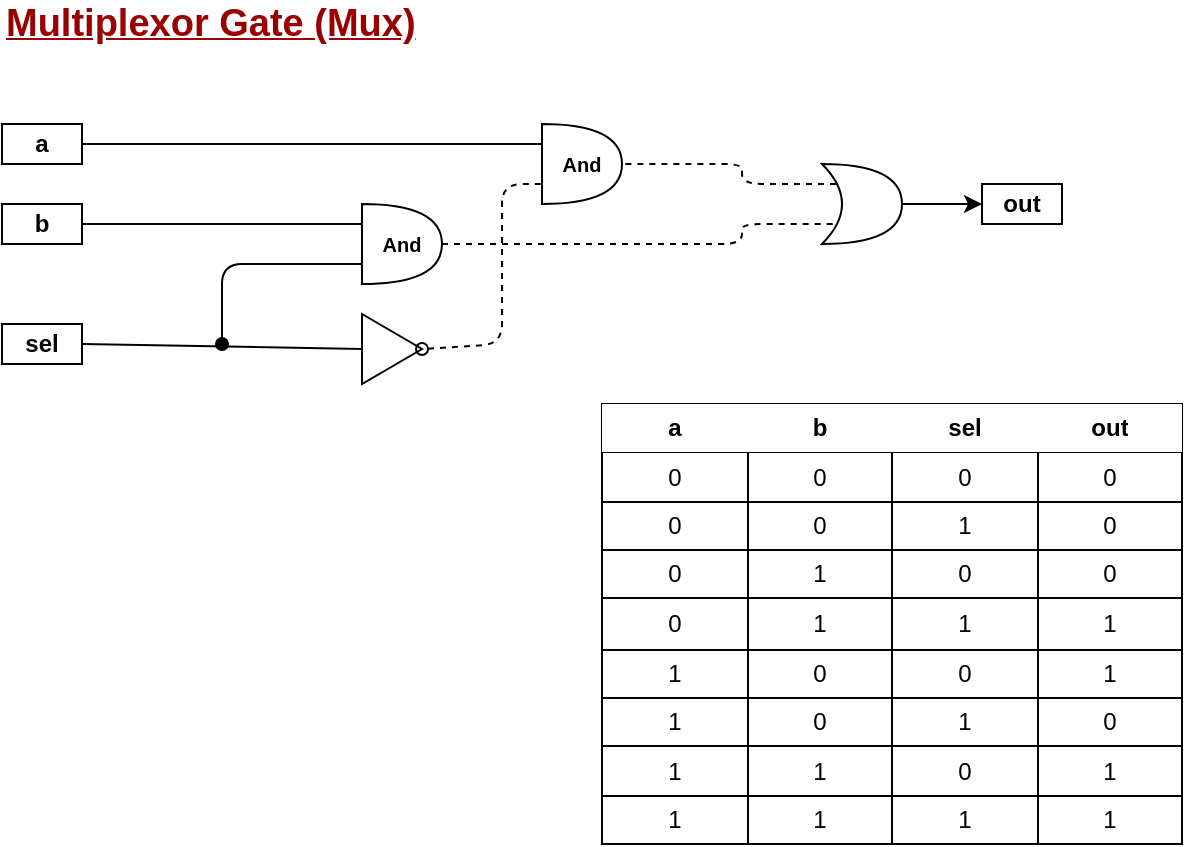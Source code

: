 <mxfile version="13.6.9" type="device"><diagram id="LldZWMk7PN8Wgk3nxQnE" name="Page-1"><mxGraphModel dx="764" dy="724" grid="1" gridSize="10" guides="1" tooltips="1" connect="1" arrows="1" fold="1" page="1" pageScale="1" pageWidth="850" pageHeight="1100" math="0" shadow="0"><root><mxCell id="0"/><mxCell id="1" parent="0"/><mxCell id="DZM9gzhBgiILkKZjSLnA-1" value="&lt;b&gt;a&lt;/b&gt;" style="text;html=1;fillColor=none;align=center;verticalAlign=middle;whiteSpace=wrap;rounded=0;strokeColor=#000000;" parent="1" vertex="1"><mxGeometry x="150" y="340" width="40" height="20" as="geometry"/></mxCell><mxCell id="DZM9gzhBgiILkKZjSLnA-2" value="&lt;b&gt;b&lt;/b&gt;" style="text;html=1;fillColor=none;align=center;verticalAlign=middle;whiteSpace=wrap;rounded=0;strokeColor=#000000;" parent="1" vertex="1"><mxGeometry x="150" y="380" width="40" height="20" as="geometry"/></mxCell><mxCell id="DZM9gzhBgiILkKZjSLnA-3" value="&lt;b&gt;sel&lt;/b&gt;" style="text;html=1;fillColor=none;align=center;verticalAlign=middle;whiteSpace=wrap;rounded=0;strokeColor=#000000;" parent="1" vertex="1"><mxGeometry x="150" y="440" width="40" height="20" as="geometry"/></mxCell><mxCell id="DZM9gzhBgiILkKZjSLnA-4" value="" style="endArrow=none;html=1;exitX=1;exitY=0.5;exitDx=0;exitDy=0;entryX=0;entryY=0.5;entryDx=0;entryDy=0;" parent="1" source="DZM9gzhBgiILkKZjSLnA-3" target="DZM9gzhBgiILkKZjSLnA-5" edge="1"><mxGeometry width="50" height="50" relative="1" as="geometry"><mxPoint x="370" y="420" as="sourcePoint"/><mxPoint x="220" y="450" as="targetPoint"/></mxGeometry></mxCell><mxCell id="DZM9gzhBgiILkKZjSLnA-5" value="" style="triangle;whiteSpace=wrap;html=1;" parent="1" vertex="1"><mxGeometry x="330" y="435" width="30" height="35" as="geometry"/></mxCell><mxCell id="DZM9gzhBgiILkKZjSLnA-6" value="" style="endArrow=none;html=1;entryX=0;entryY=0.25;entryDx=0;entryDy=0;entryPerimeter=0;" parent="1" target="DZM9gzhBgiILkKZjSLnA-8" edge="1"><mxGeometry width="50" height="50" relative="1" as="geometry"><mxPoint x="190" y="390" as="sourcePoint"/><mxPoint x="330" y="420" as="targetPoint"/></mxGeometry></mxCell><mxCell id="DZM9gzhBgiILkKZjSLnA-7" value="" style="endArrow=none;html=1;exitX=1;exitY=0.5;exitDx=0;exitDy=0;dashed=1;startArrow=oval;startFill=0;" parent="1" source="DZM9gzhBgiILkKZjSLnA-5" edge="1"><mxGeometry width="50" height="50" relative="1" as="geometry"><mxPoint x="370" y="420" as="sourcePoint"/><mxPoint x="420" y="370" as="targetPoint"/><Array as="points"><mxPoint x="400" y="450"/><mxPoint x="400" y="370"/></Array></mxGeometry></mxCell><mxCell id="DZM9gzhBgiILkKZjSLnA-8" value="&lt;font size=&quot;1&quot;&gt;&lt;b&gt;And&lt;/b&gt;&lt;/font&gt;" style="shape=or;whiteSpace=wrap;html=1;" parent="1" vertex="1"><mxGeometry x="330" y="380" width="40" height="40" as="geometry"/></mxCell><mxCell id="DZM9gzhBgiILkKZjSLnA-9" value="" style="endArrow=none;html=1;startArrow=oval;startFill=1;entryX=0;entryY=0.75;entryDx=0;entryDy=0;entryPerimeter=0;" parent="1" target="DZM9gzhBgiILkKZjSLnA-8" edge="1"><mxGeometry width="50" height="50" relative="1" as="geometry"><mxPoint x="260" y="450" as="sourcePoint"/><mxPoint x="260" y="400" as="targetPoint"/><Array as="points"><mxPoint x="260" y="410"/></Array></mxGeometry></mxCell><mxCell id="DZM9gzhBgiILkKZjSLnA-10" value="&lt;font size=&quot;1&quot;&gt;&lt;b&gt;And&lt;/b&gt;&lt;/font&gt;" style="shape=or;whiteSpace=wrap;html=1;" parent="1" vertex="1"><mxGeometry x="420" y="340" width="40" height="40" as="geometry"/></mxCell><mxCell id="DZM9gzhBgiILkKZjSLnA-11" value="" style="endArrow=none;html=1;" parent="1" source="DZM9gzhBgiILkKZjSLnA-1" edge="1"><mxGeometry width="50" height="50" relative="1" as="geometry"><mxPoint x="370" y="420" as="sourcePoint"/><mxPoint x="420" y="350" as="targetPoint"/></mxGeometry></mxCell><mxCell id="DZM9gzhBgiILkKZjSLnA-12" value="" style="endArrow=none;html=1;entryX=1;entryY=0.5;entryDx=0;entryDy=0;entryPerimeter=0;dashed=1;exitX=0.175;exitY=0.25;exitDx=0;exitDy=0;exitPerimeter=0;" parent="1" source="DZM9gzhBgiILkKZjSLnA-15" target="DZM9gzhBgiILkKZjSLnA-10" edge="1"><mxGeometry width="50" height="50" relative="1" as="geometry"><mxPoint x="530" y="360" as="sourcePoint"/><mxPoint x="420" y="370" as="targetPoint"/><Array as="points"><mxPoint x="520" y="370"/><mxPoint x="520" y="360"/></Array></mxGeometry></mxCell><mxCell id="DZM9gzhBgiILkKZjSLnA-13" value="" style="endArrow=none;html=1;exitX=1;exitY=0.5;exitDx=0;exitDy=0;exitPerimeter=0;entryX=0.175;entryY=0.75;entryDx=0;entryDy=0;entryPerimeter=0;dashed=1;" parent="1" source="DZM9gzhBgiILkKZjSLnA-8" target="DZM9gzhBgiILkKZjSLnA-15" edge="1"><mxGeometry width="50" height="50" relative="1" as="geometry"><mxPoint x="370" y="420" as="sourcePoint"/><mxPoint x="470" y="380" as="targetPoint"/><Array as="points"><mxPoint x="520" y="400"/><mxPoint x="520" y="390"/></Array></mxGeometry></mxCell><mxCell id="DZM9gzhBgiILkKZjSLnA-15" value="" style="shape=xor;whiteSpace=wrap;html=1;" parent="1" vertex="1"><mxGeometry x="560" y="360" width="40" height="40" as="geometry"/></mxCell><mxCell id="DZM9gzhBgiILkKZjSLnA-16" value="" style="endArrow=none;html=1;entryX=1;entryY=0.5;entryDx=0;entryDy=0;entryPerimeter=0;startArrow=classic;startFill=1;" parent="1" target="DZM9gzhBgiILkKZjSLnA-15" edge="1"><mxGeometry width="50" height="50" relative="1" as="geometry"><mxPoint x="640" y="380" as="sourcePoint"/><mxPoint x="420" y="370" as="targetPoint"/></mxGeometry></mxCell><mxCell id="DZM9gzhBgiILkKZjSLnA-62" value="" style="shape=table;html=1;whiteSpace=wrap;startSize=0;container=1;collapsible=0;childLayout=tableLayout;" parent="1" vertex="1"><mxGeometry x="450" y="480" width="290" height="220" as="geometry"/></mxCell><mxCell id="DZM9gzhBgiILkKZjSLnA-63" value="" style="shape=partialRectangle;html=1;whiteSpace=wrap;collapsible=0;dropTarget=0;pointerEvents=0;fillColor=none;top=0;left=0;bottom=0;right=0;points=[[0,0.5],[1,0.5]];portConstraint=eastwest;" parent="DZM9gzhBgiILkKZjSLnA-62" vertex="1"><mxGeometry width="290" height="24" as="geometry"/></mxCell><mxCell id="DZM9gzhBgiILkKZjSLnA-64" value="a" style="shape=partialRectangle;html=1;whiteSpace=wrap;connectable=0;overflow=hidden;top=0;left=0;bottom=0;right=0;fontStyle=1;" parent="DZM9gzhBgiILkKZjSLnA-63" vertex="1"><mxGeometry width="73" height="24" as="geometry"/></mxCell><mxCell id="DZM9gzhBgiILkKZjSLnA-65" value="b" style="shape=partialRectangle;html=1;whiteSpace=wrap;connectable=0;overflow=hidden;top=0;left=0;bottom=0;right=0;fontStyle=1;" parent="DZM9gzhBgiILkKZjSLnA-63" vertex="1"><mxGeometry x="73" width="72" height="24" as="geometry"/></mxCell><mxCell id="DZM9gzhBgiILkKZjSLnA-66" value="sel" style="shape=partialRectangle;html=1;whiteSpace=wrap;connectable=0;overflow=hidden;top=0;left=0;bottom=0;right=0;fontStyle=1;" parent="DZM9gzhBgiILkKZjSLnA-63" vertex="1"><mxGeometry x="145" width="73" height="24" as="geometry"/></mxCell><mxCell id="DZM9gzhBgiILkKZjSLnA-67" value="out" style="shape=partialRectangle;html=1;whiteSpace=wrap;connectable=0;overflow=hidden;top=0;left=0;bottom=0;right=0;fontStyle=1;" parent="DZM9gzhBgiILkKZjSLnA-63" vertex="1"><mxGeometry x="218" width="72" height="24" as="geometry"/></mxCell><mxCell id="DZM9gzhBgiILkKZjSLnA-68" value="" style="shape=partialRectangle;html=1;whiteSpace=wrap;collapsible=0;dropTarget=0;pointerEvents=0;fillColor=none;top=0;left=0;bottom=0;right=0;points=[[0,0.5],[1,0.5]];portConstraint=eastwest;" parent="DZM9gzhBgiILkKZjSLnA-62" vertex="1"><mxGeometry y="24" width="290" height="25" as="geometry"/></mxCell><mxCell id="DZM9gzhBgiILkKZjSLnA-69" value="0" style="shape=partialRectangle;html=1;whiteSpace=wrap;connectable=0;overflow=hidden;fillColor=none;top=0;left=0;bottom=0;right=0;strokeColor=none;" parent="DZM9gzhBgiILkKZjSLnA-68" vertex="1"><mxGeometry width="73" height="25" as="geometry"/></mxCell><mxCell id="DZM9gzhBgiILkKZjSLnA-70" value="0" style="shape=partialRectangle;html=1;whiteSpace=wrap;connectable=0;overflow=hidden;fillColor=none;top=0;left=0;bottom=0;right=0;strokeColor=none;" parent="DZM9gzhBgiILkKZjSLnA-68" vertex="1"><mxGeometry x="73" width="72" height="25" as="geometry"/></mxCell><mxCell id="DZM9gzhBgiILkKZjSLnA-71" value="0" style="shape=partialRectangle;html=1;whiteSpace=wrap;connectable=0;overflow=hidden;fillColor=none;top=0;left=0;bottom=0;right=0;strokeColor=none;" parent="DZM9gzhBgiILkKZjSLnA-68" vertex="1"><mxGeometry x="145" width="73" height="25" as="geometry"/></mxCell><mxCell id="DZM9gzhBgiILkKZjSLnA-72" value="0" style="shape=partialRectangle;html=1;whiteSpace=wrap;connectable=0;overflow=hidden;fillColor=none;top=0;left=0;bottom=0;right=0;strokeColor=none;" parent="DZM9gzhBgiILkKZjSLnA-68" vertex="1"><mxGeometry x="218" width="72" height="25" as="geometry"/></mxCell><mxCell id="DZM9gzhBgiILkKZjSLnA-73" value="" style="shape=partialRectangle;html=1;whiteSpace=wrap;collapsible=0;dropTarget=0;pointerEvents=0;fillColor=none;top=0;left=0;bottom=0;right=0;points=[[0,0.5],[1,0.5]];portConstraint=eastwest;" parent="DZM9gzhBgiILkKZjSLnA-62" vertex="1"><mxGeometry y="49" width="290" height="24" as="geometry"/></mxCell><mxCell id="DZM9gzhBgiILkKZjSLnA-74" value="0" style="shape=partialRectangle;html=1;whiteSpace=wrap;connectable=0;overflow=hidden;fillColor=none;top=0;left=0;bottom=0;right=0;strokeColor=none;" parent="DZM9gzhBgiILkKZjSLnA-73" vertex="1"><mxGeometry width="73" height="24" as="geometry"/></mxCell><mxCell id="DZM9gzhBgiILkKZjSLnA-75" value="0" style="shape=partialRectangle;html=1;whiteSpace=wrap;connectable=0;overflow=hidden;fillColor=none;top=0;left=0;bottom=0;right=0;strokeColor=none;" parent="DZM9gzhBgiILkKZjSLnA-73" vertex="1"><mxGeometry x="73" width="72" height="24" as="geometry"/></mxCell><mxCell id="DZM9gzhBgiILkKZjSLnA-76" value="1" style="shape=partialRectangle;html=1;whiteSpace=wrap;connectable=0;overflow=hidden;fillColor=none;top=0;left=0;bottom=0;right=0;strokeColor=none;" parent="DZM9gzhBgiILkKZjSLnA-73" vertex="1"><mxGeometry x="145" width="73" height="24" as="geometry"/></mxCell><mxCell id="DZM9gzhBgiILkKZjSLnA-77" value="0" style="shape=partialRectangle;html=1;whiteSpace=wrap;connectable=0;overflow=hidden;fillColor=none;top=0;left=0;bottom=0;right=0;strokeColor=none;" parent="DZM9gzhBgiILkKZjSLnA-73" vertex="1"><mxGeometry x="218" width="72" height="24" as="geometry"/></mxCell><mxCell id="DZM9gzhBgiILkKZjSLnA-78" value="" style="shape=partialRectangle;html=1;whiteSpace=wrap;collapsible=0;dropTarget=0;pointerEvents=0;fillColor=none;top=0;left=0;bottom=0;right=0;points=[[0,0.5],[1,0.5]];portConstraint=eastwest;" parent="DZM9gzhBgiILkKZjSLnA-62" vertex="1"><mxGeometry y="73" width="290" height="24" as="geometry"/></mxCell><mxCell id="DZM9gzhBgiILkKZjSLnA-79" value="0" style="shape=partialRectangle;html=1;whiteSpace=wrap;connectable=0;overflow=hidden;fillColor=none;top=0;left=0;bottom=0;right=0;strokeColor=none;" parent="DZM9gzhBgiILkKZjSLnA-78" vertex="1"><mxGeometry width="73" height="24" as="geometry"/></mxCell><mxCell id="DZM9gzhBgiILkKZjSLnA-80" value="1" style="shape=partialRectangle;html=1;whiteSpace=wrap;connectable=0;overflow=hidden;fillColor=none;top=0;left=0;bottom=0;right=0;strokeColor=none;" parent="DZM9gzhBgiILkKZjSLnA-78" vertex="1"><mxGeometry x="73" width="72" height="24" as="geometry"/></mxCell><mxCell id="DZM9gzhBgiILkKZjSLnA-81" value="0" style="shape=partialRectangle;html=1;whiteSpace=wrap;connectable=0;overflow=hidden;fillColor=none;top=0;left=0;bottom=0;right=0;strokeColor=none;" parent="DZM9gzhBgiILkKZjSLnA-78" vertex="1"><mxGeometry x="145" width="73" height="24" as="geometry"/></mxCell><mxCell id="DZM9gzhBgiILkKZjSLnA-82" value="0" style="shape=partialRectangle;html=1;whiteSpace=wrap;connectable=0;overflow=hidden;fillColor=none;top=0;left=0;bottom=0;right=0;strokeColor=none;" parent="DZM9gzhBgiILkKZjSLnA-78" vertex="1"><mxGeometry x="218" width="72" height="24" as="geometry"/></mxCell><mxCell id="DZM9gzhBgiILkKZjSLnA-83" value="" style="shape=partialRectangle;html=1;whiteSpace=wrap;collapsible=0;dropTarget=0;pointerEvents=0;fillColor=none;top=0;left=0;bottom=0;right=0;points=[[0,0.5],[1,0.5]];portConstraint=eastwest;" parent="DZM9gzhBgiILkKZjSLnA-62" vertex="1"><mxGeometry y="97" width="290" height="26" as="geometry"/></mxCell><mxCell id="DZM9gzhBgiILkKZjSLnA-84" value="0" style="shape=partialRectangle;html=1;whiteSpace=wrap;connectable=0;overflow=hidden;fillColor=none;top=0;left=0;bottom=0;right=0;strokeColor=none;" parent="DZM9gzhBgiILkKZjSLnA-83" vertex="1"><mxGeometry width="73" height="26" as="geometry"/></mxCell><mxCell id="DZM9gzhBgiILkKZjSLnA-85" value="1" style="shape=partialRectangle;html=1;whiteSpace=wrap;connectable=0;overflow=hidden;fillColor=none;top=0;left=0;bottom=0;right=0;strokeColor=none;" parent="DZM9gzhBgiILkKZjSLnA-83" vertex="1"><mxGeometry x="73" width="72" height="26" as="geometry"/></mxCell><mxCell id="DZM9gzhBgiILkKZjSLnA-86" value="1" style="shape=partialRectangle;html=1;whiteSpace=wrap;connectable=0;overflow=hidden;fillColor=none;top=0;left=0;bottom=0;right=0;strokeColor=none;" parent="DZM9gzhBgiILkKZjSLnA-83" vertex="1"><mxGeometry x="145" width="73" height="26" as="geometry"/></mxCell><mxCell id="DZM9gzhBgiILkKZjSLnA-87" value="1" style="shape=partialRectangle;html=1;whiteSpace=wrap;connectable=0;overflow=hidden;fillColor=none;top=0;left=0;bottom=0;right=0;strokeColor=none;" parent="DZM9gzhBgiILkKZjSLnA-83" vertex="1"><mxGeometry x="218" width="72" height="26" as="geometry"/></mxCell><mxCell id="DZM9gzhBgiILkKZjSLnA-88" value="" style="shape=partialRectangle;html=1;whiteSpace=wrap;collapsible=0;dropTarget=0;pointerEvents=0;fillColor=none;top=0;left=0;bottom=0;right=0;points=[[0,0.5],[1,0.5]];portConstraint=eastwest;" parent="DZM9gzhBgiILkKZjSLnA-62" vertex="1"><mxGeometry y="123" width="290" height="24" as="geometry"/></mxCell><mxCell id="DZM9gzhBgiILkKZjSLnA-89" value="1" style="shape=partialRectangle;html=1;whiteSpace=wrap;connectable=0;overflow=hidden;fillColor=none;top=0;left=0;bottom=0;right=0;strokeColor=none;" parent="DZM9gzhBgiILkKZjSLnA-88" vertex="1"><mxGeometry width="73" height="24" as="geometry"/></mxCell><mxCell id="DZM9gzhBgiILkKZjSLnA-90" value="0" style="shape=partialRectangle;html=1;whiteSpace=wrap;connectable=0;overflow=hidden;fillColor=none;top=0;left=0;bottom=0;right=0;strokeColor=none;" parent="DZM9gzhBgiILkKZjSLnA-88" vertex="1"><mxGeometry x="73" width="72" height="24" as="geometry"/></mxCell><mxCell id="DZM9gzhBgiILkKZjSLnA-91" value="0" style="shape=partialRectangle;html=1;whiteSpace=wrap;connectable=0;overflow=hidden;fillColor=none;top=0;left=0;bottom=0;right=0;strokeColor=none;" parent="DZM9gzhBgiILkKZjSLnA-88" vertex="1"><mxGeometry x="145" width="73" height="24" as="geometry"/></mxCell><mxCell id="DZM9gzhBgiILkKZjSLnA-92" value="1" style="shape=partialRectangle;html=1;whiteSpace=wrap;connectable=0;overflow=hidden;fillColor=none;top=0;left=0;bottom=0;right=0;strokeColor=none;" parent="DZM9gzhBgiILkKZjSLnA-88" vertex="1"><mxGeometry x="218" width="72" height="24" as="geometry"/></mxCell><mxCell id="DZM9gzhBgiILkKZjSLnA-93" value="" style="shape=partialRectangle;html=1;whiteSpace=wrap;collapsible=0;dropTarget=0;pointerEvents=0;fillColor=none;top=0;left=0;bottom=0;right=0;points=[[0,0.5],[1,0.5]];portConstraint=eastwest;" parent="DZM9gzhBgiILkKZjSLnA-62" vertex="1"><mxGeometry y="147" width="290" height="24" as="geometry"/></mxCell><mxCell id="DZM9gzhBgiILkKZjSLnA-94" value="1" style="shape=partialRectangle;html=1;whiteSpace=wrap;connectable=0;overflow=hidden;fillColor=none;top=0;left=0;bottom=0;right=0;strokeColor=none;" parent="DZM9gzhBgiILkKZjSLnA-93" vertex="1"><mxGeometry width="73" height="24" as="geometry"/></mxCell><mxCell id="DZM9gzhBgiILkKZjSLnA-95" value="0" style="shape=partialRectangle;html=1;whiteSpace=wrap;connectable=0;overflow=hidden;fillColor=none;top=0;left=0;bottom=0;right=0;strokeColor=none;" parent="DZM9gzhBgiILkKZjSLnA-93" vertex="1"><mxGeometry x="73" width="72" height="24" as="geometry"/></mxCell><mxCell id="DZM9gzhBgiILkKZjSLnA-96" value="1" style="shape=partialRectangle;html=1;whiteSpace=wrap;connectable=0;overflow=hidden;fillColor=none;top=0;left=0;bottom=0;right=0;strokeColor=none;" parent="DZM9gzhBgiILkKZjSLnA-93" vertex="1"><mxGeometry x="145" width="73" height="24" as="geometry"/></mxCell><mxCell id="DZM9gzhBgiILkKZjSLnA-97" value="0" style="shape=partialRectangle;html=1;whiteSpace=wrap;connectable=0;overflow=hidden;fillColor=none;top=0;left=0;bottom=0;right=0;strokeColor=none;" parent="DZM9gzhBgiILkKZjSLnA-93" vertex="1"><mxGeometry x="218" width="72" height="24" as="geometry"/></mxCell><mxCell id="DZM9gzhBgiILkKZjSLnA-98" value="" style="shape=partialRectangle;html=1;whiteSpace=wrap;collapsible=0;dropTarget=0;pointerEvents=0;fillColor=none;top=0;left=0;bottom=0;right=0;points=[[0,0.5],[1,0.5]];portConstraint=eastwest;" parent="DZM9gzhBgiILkKZjSLnA-62" vertex="1"><mxGeometry y="171" width="290" height="25" as="geometry"/></mxCell><mxCell id="DZM9gzhBgiILkKZjSLnA-99" value="1" style="shape=partialRectangle;html=1;whiteSpace=wrap;connectable=0;overflow=hidden;fillColor=none;top=0;left=0;bottom=0;right=0;strokeColor=none;" parent="DZM9gzhBgiILkKZjSLnA-98" vertex="1"><mxGeometry width="73" height="25" as="geometry"/></mxCell><mxCell id="DZM9gzhBgiILkKZjSLnA-100" value="1" style="shape=partialRectangle;html=1;whiteSpace=wrap;connectable=0;overflow=hidden;fillColor=none;top=0;left=0;bottom=0;right=0;strokeColor=none;" parent="DZM9gzhBgiILkKZjSLnA-98" vertex="1"><mxGeometry x="73" width="72" height="25" as="geometry"/></mxCell><mxCell id="DZM9gzhBgiILkKZjSLnA-101" value="0" style="shape=partialRectangle;html=1;whiteSpace=wrap;connectable=0;overflow=hidden;fillColor=none;top=0;left=0;bottom=0;right=0;strokeColor=none;" parent="DZM9gzhBgiILkKZjSLnA-98" vertex="1"><mxGeometry x="145" width="73" height="25" as="geometry"/></mxCell><mxCell id="DZM9gzhBgiILkKZjSLnA-102" value="1" style="shape=partialRectangle;html=1;whiteSpace=wrap;connectable=0;overflow=hidden;fillColor=none;top=0;left=0;bottom=0;right=0;strokeColor=none;" parent="DZM9gzhBgiILkKZjSLnA-98" vertex="1"><mxGeometry x="218" width="72" height="25" as="geometry"/></mxCell><mxCell id="DZM9gzhBgiILkKZjSLnA-103" value="" style="shape=partialRectangle;html=1;whiteSpace=wrap;collapsible=0;dropTarget=0;pointerEvents=0;fillColor=none;top=0;left=0;bottom=0;right=0;points=[[0,0.5],[1,0.5]];portConstraint=eastwest;" parent="DZM9gzhBgiILkKZjSLnA-62" vertex="1"><mxGeometry y="196" width="290" height="24" as="geometry"/></mxCell><mxCell id="DZM9gzhBgiILkKZjSLnA-104" value="1" style="shape=partialRectangle;html=1;whiteSpace=wrap;connectable=0;overflow=hidden;fillColor=none;top=0;left=0;bottom=0;right=0;strokeColor=none;" parent="DZM9gzhBgiILkKZjSLnA-103" vertex="1"><mxGeometry width="73" height="24" as="geometry"/></mxCell><mxCell id="DZM9gzhBgiILkKZjSLnA-105" value="1" style="shape=partialRectangle;html=1;whiteSpace=wrap;connectable=0;overflow=hidden;fillColor=none;top=0;left=0;bottom=0;right=0;strokeColor=none;" parent="DZM9gzhBgiILkKZjSLnA-103" vertex="1"><mxGeometry x="73" width="72" height="24" as="geometry"/></mxCell><mxCell id="DZM9gzhBgiILkKZjSLnA-106" value="1" style="shape=partialRectangle;html=1;whiteSpace=wrap;connectable=0;overflow=hidden;fillColor=none;top=0;left=0;bottom=0;right=0;strokeColor=none;" parent="DZM9gzhBgiILkKZjSLnA-103" vertex="1"><mxGeometry x="145" width="73" height="24" as="geometry"/></mxCell><mxCell id="DZM9gzhBgiILkKZjSLnA-107" value="1" style="shape=partialRectangle;html=1;whiteSpace=wrap;connectable=0;overflow=hidden;fillColor=none;top=0;left=0;bottom=0;right=0;strokeColor=none;" parent="DZM9gzhBgiILkKZjSLnA-103" vertex="1"><mxGeometry x="218" width="72" height="24" as="geometry"/></mxCell><mxCell id="X7R5IjnsnRo1PymYPvd2-1" value="&lt;b&gt;out&lt;/b&gt;" style="text;html=1;fillColor=none;align=center;verticalAlign=middle;whiteSpace=wrap;rounded=0;strokeColor=#000000;" parent="1" vertex="1"><mxGeometry x="640" y="370" width="40" height="20" as="geometry"/></mxCell><mxCell id="X7R5IjnsnRo1PymYPvd2-2" value="&lt;b&gt;&lt;font style=&quot;font-size: 19px&quot; color=&quot;#990000&quot;&gt;&lt;u&gt;Multiplexor Gate (Mux)&lt;/u&gt;&lt;/font&gt;&lt;/b&gt;" style="text;html=1;strokeColor=none;fillColor=none;align=left;verticalAlign=middle;whiteSpace=wrap;rounded=0;" parent="1" vertex="1"><mxGeometry x="150" y="280" width="210" height="20" as="geometry"/></mxCell></root></mxGraphModel></diagram></mxfile>